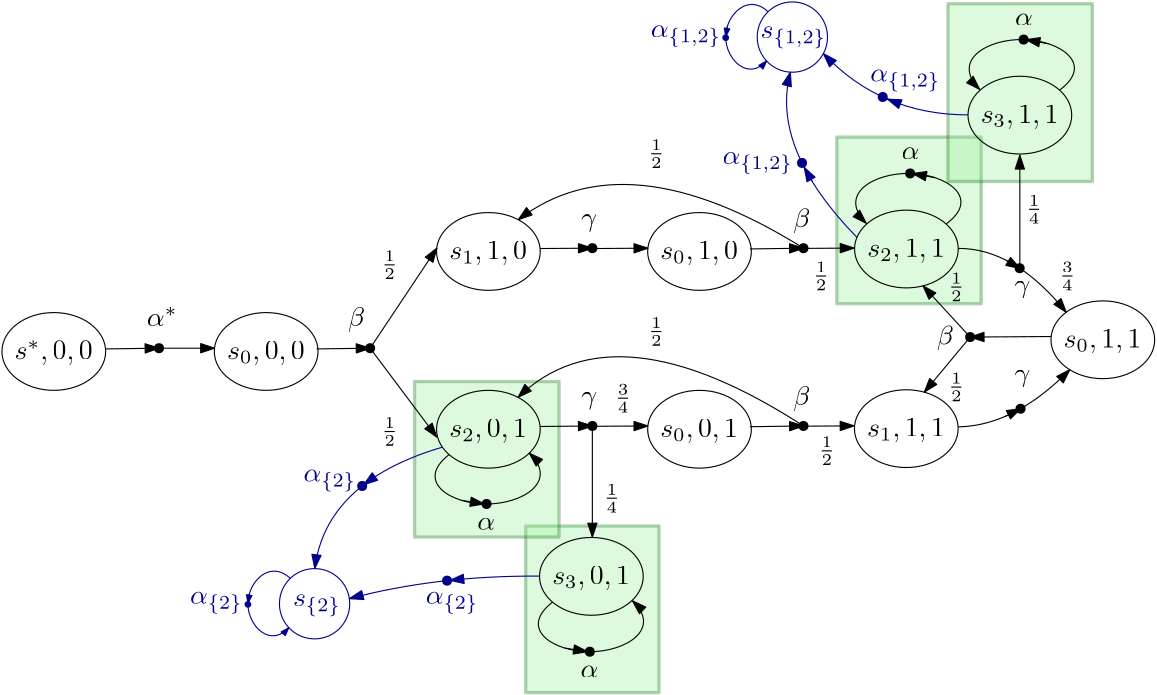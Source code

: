 <?xml version="1.0"?>
<!DOCTYPE ipe SYSTEM "ipe.dtd">
<ipe version="70206" creator="Ipe 7.2.6">
<info created="D:20180517144548" modified="D:20180517202923"/>
<ipestyle name="basic">
<symbol name="arrow/arc(spx)">
<path stroke="sym-stroke" fill="sym-stroke" pen="sym-pen">
0 0 m
-1 0.333 l
-1 -0.333 l
h
</path>
</symbol>
<symbol name="arrow/farc(spx)">
<path stroke="sym-stroke" fill="white" pen="sym-pen">
0 0 m
-1 0.333 l
-1 -0.333 l
h
</path>
</symbol>
<symbol name="arrow/ptarc(spx)">
<path stroke="sym-stroke" fill="sym-stroke" pen="sym-pen">
0 0 m
-1 0.333 l
-0.8 0 l
-1 -0.333 l
h
</path>
</symbol>
<symbol name="arrow/fptarc(spx)">
<path stroke="sym-stroke" fill="white" pen="sym-pen">
0 0 m
-1 0.333 l
-0.8 0 l
-1 -0.333 l
h
</path>
</symbol>
<symbol name="mark/circle(sx)" transformations="translations">
<path fill="sym-stroke">
0.6 0 0 0.6 0 0 e
0.4 0 0 0.4 0 0 e
</path>
</symbol>
<symbol name="mark/disk(sx)" transformations="translations">
<path fill="sym-stroke">
0.6 0 0 0.6 0 0 e
</path>
</symbol>
<symbol name="mark/fdisk(sfx)" transformations="translations">
<group>
<path fill="sym-fill">
0.5 0 0 0.5 0 0 e
</path>
<path fill="sym-stroke" fillrule="eofill">
0.6 0 0 0.6 0 0 e
0.4 0 0 0.4 0 0 e
</path>
</group>
</symbol>
<symbol name="mark/box(sx)" transformations="translations">
<path fill="sym-stroke" fillrule="eofill">
-0.6 -0.6 m
0.6 -0.6 l
0.6 0.6 l
-0.6 0.6 l
h
-0.4 -0.4 m
0.4 -0.4 l
0.4 0.4 l
-0.4 0.4 l
h
</path>
</symbol>
<symbol name="mark/square(sx)" transformations="translations">
<path fill="sym-stroke">
-0.6 -0.6 m
0.6 -0.6 l
0.6 0.6 l
-0.6 0.6 l
h
</path>
</symbol>
<symbol name="mark/fsquare(sfx)" transformations="translations">
<group>
<path fill="sym-fill">
-0.5 -0.5 m
0.5 -0.5 l
0.5 0.5 l
-0.5 0.5 l
h
</path>
<path fill="sym-stroke" fillrule="eofill">
-0.6 -0.6 m
0.6 -0.6 l
0.6 0.6 l
-0.6 0.6 l
h
-0.4 -0.4 m
0.4 -0.4 l
0.4 0.4 l
-0.4 0.4 l
h
</path>
</group>
</symbol>
<symbol name="mark/cross(sx)" transformations="translations">
<group>
<path fill="sym-stroke">
-0.43 -0.57 m
0.57 0.43 l
0.43 0.57 l
-0.57 -0.43 l
h
</path>
<path fill="sym-stroke">
-0.43 0.57 m
0.57 -0.43 l
0.43 -0.57 l
-0.57 0.43 l
h
</path>
</group>
</symbol>
<symbol name="arrow/fnormal(spx)">
<path stroke="sym-stroke" fill="white" pen="sym-pen">
0 0 m
-1 0.333 l
-1 -0.333 l
h
</path>
</symbol>
<symbol name="arrow/pointed(spx)">
<path stroke="sym-stroke" fill="sym-stroke" pen="sym-pen">
0 0 m
-1 0.333 l
-0.8 0 l
-1 -0.333 l
h
</path>
</symbol>
<symbol name="arrow/fpointed(spx)">
<path stroke="sym-stroke" fill="white" pen="sym-pen">
0 0 m
-1 0.333 l
-0.8 0 l
-1 -0.333 l
h
</path>
</symbol>
<symbol name="arrow/linear(spx)">
<path stroke="sym-stroke" pen="sym-pen">
-1 0.333 m
0 0 l
-1 -0.333 l
</path>
</symbol>
<symbol name="arrow/fdouble(spx)">
<path stroke="sym-stroke" fill="white" pen="sym-pen">
0 0 m
-1 0.333 l
-1 -0.333 l
h
-1 0 m
-2 0.333 l
-2 -0.333 l
h
</path>
</symbol>
<symbol name="arrow/double(spx)">
<path stroke="sym-stroke" fill="sym-stroke" pen="sym-pen">
0 0 m
-1 0.333 l
-1 -0.333 l
h
-1 0 m
-2 0.333 l
-2 -0.333 l
h
</path>
</symbol>
<pen name="heavier" value="0.8"/>
<pen name="fat" value="1.2"/>
<pen name="ultrafat" value="2"/>
<symbolsize name="large" value="5"/>
<symbolsize name="small" value="2"/>
<symbolsize name="tiny" value="1.1"/>
<arrowsize name="large" value="10"/>
<arrowsize name="small" value="5"/>
<arrowsize name="tiny" value="3"/>
<color name="red" value="1 0 0"/>
<color name="green" value="0 1 0"/>
<color name="blue" value="0 0 1"/>
<color name="yellow" value="1 1 0"/>
<color name="orange" value="1 0.647 0"/>
<color name="gold" value="1 0.843 0"/>
<color name="purple" value="0.627 0.125 0.941"/>
<color name="gray" value="0.745"/>
<color name="brown" value="0.647 0.165 0.165"/>
<color name="navy" value="0 0 0.502"/>
<color name="pink" value="1 0.753 0.796"/>
<color name="seagreen" value="0.18 0.545 0.341"/>
<color name="turquoise" value="0.251 0.878 0.816"/>
<color name="violet" value="0.933 0.51 0.933"/>
<color name="darkblue" value="0 0 0.545"/>
<color name="darkcyan" value="0 0.545 0.545"/>
<color name="darkgray" value="0.663"/>
<color name="darkgreen" value="0 0.392 0"/>
<color name="darkmagenta" value="0.545 0 0.545"/>
<color name="darkorange" value="1 0.549 0"/>
<color name="darkred" value="0.545 0 0"/>
<color name="lightblue" value="0.678 0.847 0.902"/>
<color name="lightcyan" value="0.878 1 1"/>
<color name="lightgray" value="0.827"/>
<color name="lightgreen" value="0.565 0.933 0.565"/>
<color name="lightyellow" value="1 1 0.878"/>
<dashstyle name="dashed" value="[4] 0"/>
<dashstyle name="dotted" value="[1 3] 0"/>
<dashstyle name="dash dotted" value="[4 2 1 2] 0"/>
<dashstyle name="dash dot dotted" value="[4 2 1 2 1 2] 0"/>
<textsize name="large" value="\large"/>
<textsize name="Large" value="\Large"/>
<textsize name="LARGE" value="\LARGE"/>
<textsize name="huge" value="\huge"/>
<textsize name="Huge" value="\Huge"/>
<textsize name="small" value="\small"/>
<textsize name="footnote" value="\footnotesize"/>
<textsize name="tiny" value="\tiny"/>
<textstyle name="center" begin="\begin{center}" end="\end{center}"/>
<textstyle name="itemize" begin="\begin{itemize}" end="\end{itemize}"/>
<textstyle name="item" begin="\begin{itemize}\item{}" end="\end{itemize}"/>
<gridsize name="4 pts" value="4"/>
<gridsize name="8 pts (~3 mm)" value="8"/>
<gridsize name="16 pts (~6 mm)" value="16"/>
<gridsize name="32 pts (~12 mm)" value="32"/>
<gridsize name="10 pts (~3.5 mm)" value="10"/>
<gridsize name="20 pts (~7 mm)" value="20"/>
<gridsize name="14 pts (~5 mm)" value="14"/>
<gridsize name="28 pts (~10 mm)" value="28"/>
<gridsize name="56 pts (~20 mm)" value="56"/>
<anglesize name="90 deg" value="90"/>
<anglesize name="60 deg" value="60"/>
<anglesize name="45 deg" value="45"/>
<anglesize name="30 deg" value="30"/>
<anglesize name="22.5 deg" value="22.5"/>
<opacity name="10%" value="0.1"/>
<opacity name="30%" value="0.3"/>
<opacity name="50%" value="0.5"/>
<opacity name="75%" value="0.75"/>
<tiling name="falling" angle="-60" step="4" width="1"/>
<tiling name="rising" angle="30" step="4" width="1"/>
</ipestyle>
<page>
<layer name="alpha"/>
<layer name="BSCCs"/>
<view layers="alpha BSCCs" active="BSCCs"/>
<path layer="BSCCs" matrix="1 0 0 1 0 -32" stroke="darkgreen" fill="lightgreen" pen="fat" opacity="30%">
192 656 m
192 596 l
240 596 l
240 656 l
h
</path>
<path matrix="1 0 0 1 0 -32" stroke="darkgreen" fill="lightgreen" pen="fat" opacity="30%">
152 708 m
152 652 l
204 652 l
204 708 l
h
</path>
<path stroke="darkgreen" fill="lightgreen" pen="fat" opacity="30%">
304 764 m
304 704 l
356 704 l
356 764 l
h
</path>
<path stroke="darkgreen" fill="lightgreen" pen="fat" opacity="30%">
396 748 m
396 812 l
344 812 l
344 748 l
h
</path>
<text layer="alpha" matrix="1 0 0 1 -40 -84" transformations="translations" pos="48 768" stroke="black" type="label" width="28.068" height="6.867" depth="1.93" valign="baseline" style="math">s^*, 0, 0</text>
<path matrix="1.16667 0 0 0.875 -47.8822 14.8223" stroke="black">
16 0 0 16 60 768 e
</path>
<path matrix="1 0 0 1 0 -84" stroke="black" arrow="normal/small">
40.7447 771.735 m
60 772 l
</path>
<use matrix="1 0 0 1 0 -84" name="mark/disk(sx)" pos="60 772" size="normal" stroke="black"/>
<text matrix="1 0 0 1 -0.38852 -80" transformations="translations" pos="56 776" stroke="black" type="label" width="10.99" height="6.86" depth="0" valign="baseline" style="math">\alpha^*</text>
<path matrix="1 0 0 1 0 -84" stroke="black" arrow="normal/small">
60 772 m
80 772 l
</path>
<text matrix="1 0 0 1 36.4543 -84" transformations="translations" pos="48 768" stroke="black" type="label" width="27.958" height="6.428" depth="1.93" valign="baseline" style="math">s_0, 0, 0</text>
<path matrix="1.16667 0 0 0.875 28.5721 14.8223" stroke="black">
16 0 0 16 60 768 e
</path>
<path matrix="1 0 0 1 76 -84" stroke="black" arrow="normal/small">
40.7447 771.735 m
60 772 l
</path>
<text matrix="1 0 0 1 72 -80" transformations="translations" pos="56 776" stroke="black" type="label" width="6.161" height="6.926" depth="1.93" valign="baseline" style="math">\beta</text>
<use matrix="1 0 0 1 0 -32" name="mark/disk(sx)" pos="136 720" size="normal" stroke="black"/>
<text matrix="1 0 0 1 116.454 -48" transformations="translations" pos="48 768" stroke="black" type="label" width="27.958" height="6.428" depth="1.93" valign="baseline" style="math">s_1, 1, 0</text>
<path matrix="1.16667 0 0 0.875 108.572 50.8223" stroke="black">
16 0 0 16 60 768 e
</path>
<path matrix="1 0 0 1 0 -32" stroke="black" arrow="normal/small">
136 720 m
160 756 l
</path>
<path matrix="1 0 0 1 0 -32" stroke="black" arrow="normal/small">
136 720 m
160 688 l
</path>
<text matrix="1 0 0 1 116.454 -112" transformations="translations" pos="48 768" stroke="black" type="label" width="27.958" height="6.428" depth="1.93" valign="baseline" style="math">s_2, 0, 1</text>
<path matrix="1.16667 0 0 0.875 108.572 -13.1777" stroke="black">
16 0 0 16 60 768 e
</path>
<text matrix="1 0 0 1 -4 -28" transformations="translations" pos="144 744" stroke="black" type="label" width="6.044" height="7.116" depth="3.12" valign="baseline" size="footnote" style="math">\frac{1}{2}</text>
<text matrix="1 0 0 1 -4 -88" transformations="translations" pos="144 744" stroke="black" type="label" width="6.044" height="7.116" depth="3.12" valign="baseline" size="footnote" style="math">\frac{1}{2}</text>
<path matrix="1 0 0 1 0 -32" stroke="black" arrow="normal/small">
197.185 755.883 m
216 756 l
</path>
<path matrix="1 0 0 1 0 -32" stroke="black" arrow="normal/small">
197.192 691.812 m
216 692 l
</path>
<use matrix="1 0 0 1 0 -32" name="mark/disk(sx)" pos="216 756" size="normal" stroke="black"/>
<use matrix="1 0 0 1 0 -32" name="mark/disk(sx)" pos="216 692" size="normal" stroke="black"/>
<text matrix="1 0 0 1 0 -32" transformations="translations" pos="212 764" stroke="black" type="label" width="5.711" height="4.297" depth="1.93" valign="baseline" style="math">\gamma</text>
<text matrix="1 0 0 1 0 -96" transformations="translations" pos="212 764" stroke="black" type="label" width="5.711" height="4.297" depth="1.93" valign="baseline" style="math">\gamma</text>
<path matrix="1 0 0 1 20 -32" stroke="black" arrow="normal/small">
197.185 755.883 m
216 756 l
</path>
<path matrix="1 0 0 1 20 -96" stroke="black" arrow="normal/small">
197.185 755.883 m
216 756 l
</path>
<text matrix="1 0 0 1 192.454 -48" transformations="translations" pos="48 768" stroke="black" type="label" width="27.958" height="6.428" depth="1.93" valign="baseline" style="math">s_0, 1, 0</text>
<path matrix="1.16667 0 0 0.875 184.572 50.8223" stroke="black">
16 0 0 16 60 768 e
</path>
<text matrix="1 0 0 1 192.454 -112" transformations="translations" pos="48 768" stroke="black" type="label" width="27.958" height="6.428" depth="1.93" valign="baseline" style="math">s_0, 0, 1</text>
<path matrix="1.16667 0 0 0.875 184.572 -13.1777" stroke="black">
16 0 0 16 60 768 e
</path>
<path matrix="1 0 0 1 0 -32" stroke="black" arrow="normal/small">
216 692 m
216 652 l
</path>
<text matrix="1 0 0 1 153.526 -164.963" transformations="translations" pos="48 768" stroke="black" type="label" width="27.958" height="6.428" depth="1.93" valign="baseline" style="math">s_3, 0, 1</text>
<path matrix="1.16667 0 0 0.875 145.644 -66.1407" stroke="black">
16 0 0 16 60 768 e
</path>
<path matrix="1 0 0 1 0 -32" stroke="black" arrow="normal/small">
164.414 681.698 m
152 672
177.817 655.825
204 672
193.298 682.219 c
</path>
<use matrix="1 0 0 1 0 -32" name="mark/disk(sx)" pos="177.909 663.912" size="normal" stroke="black"/>
<path matrix="1 0 0 1 0 -32" stroke="black" arrow="normal/small">
168.858 665.237 m
177.074 663.924 l
</path>
<text matrix="1 0 0 1 -1.46167 -33.3692" transformations="translations" pos="176 656" stroke="black" type="label" width="6.41" height="4.289" depth="0" valign="baseline" style="math">\alpha</text>
<path matrix="1 0 0 1 37.1713 -85.178" stroke="black" arrow="normal/small">
164.414 681.698 m
152 672
177.817 655.825
204 672
193.298 682.219 c
</path>
<use matrix="1 0 0 1 37.1713 -85.178" name="mark/disk(sx)" pos="177.909 663.912" size="normal" stroke="black"/>
<path matrix="1 0 0 1 37.1713 -85.178" stroke="black" arrow="normal/small">
168.858 665.237 m
177.074 663.924 l
</path>
<text matrix="1 0 0 1 35.7097 -86.5472" transformations="translations" pos="176 656" stroke="black" type="label" width="6.41" height="4.289" depth="0" valign="baseline" style="math">\alpha</text>
<text matrix="1 0 0 1 0 -32" transformations="translations" pos="224 700" stroke="black" type="label" width="6.044" height="7.116" depth="3.12" valign="baseline" size="footnote" style="math">\frac{3}{4}</text>
<text matrix="1 0 0 1 -4 -32" transformations="translations" pos="224 664" stroke="black" type="label" width="6.044" height="7.116" depth="3.12" valign="baseline" size="footnote" style="math">\frac{1}{4}</text>
<path matrix="1 0 0 1 232 -48" stroke="black" arrow="normal/small">
40.7447 771.735 m
60 772 l
</path>
<text matrix="1 0 0 1 232.29 -44.4375" transformations="translations" pos="56 776" stroke="black" type="label" width="6.161" height="6.926" depth="1.93" valign="baseline" style="math">\beta</text>
<use matrix="1 0 0 1 156 4" name="mark/disk(sx)" pos="136 720" size="normal" stroke="black"/>
<path matrix="1 0 0 1 232 -112" stroke="black" arrow="normal/small">
40.7447 771.735 m
60 772 l
</path>
<text matrix="1 0 0 1 232.29 -108.438" transformations="translations" pos="56 776" stroke="black" type="label" width="6.161" height="6.926" depth="1.93" valign="baseline" style="math">\beta</text>
<use matrix="1 0 0 1 156 -60" name="mark/disk(sx)" pos="136 720" size="normal" stroke="black"/>
<path matrix="1 0 0 1 0 -32" stroke="black" arrow="normal/small">
292 756 m
228 796
189.343 766.257 c
</path>
<path matrix="1 0 0 1 0 -32" stroke="black" arrow="normal/small">
292 692 m
224 736
189.256 702.303 c
</path>
<text matrix="1 0 0 1 92 12" transformations="translations" pos="144 744" stroke="black" type="label" width="6.044" height="7.116" depth="3.12" valign="baseline" size="footnote" style="math">\frac{1}{2}</text>
<text matrix="1 0 0 1 92 -52" transformations="translations" pos="144 744" stroke="black" type="label" width="6.044" height="7.116" depth="3.12" valign="baseline" size="footnote" style="math">\frac{1}{2}</text>
<path matrix="1 0 0 1 94.227 -31.961" stroke="black" arrow="normal/small">
197.185 755.883 m
216 756 l
</path>
<path matrix="1 0 0 1 94.227 -95.961" stroke="black" arrow="normal/small">
197.185 755.883 m
216 756 l
</path>
<text matrix="1 0 0 1 266.94 -47.12" transformations="translations" pos="48 768" stroke="black" type="label" width="27.958" height="6.428" depth="1.93" valign="baseline" style="math">s_2, 1, 1</text>
<path matrix="1.16667 0 0 0.875 259.058 51.7023" stroke="black">
16 0 0 16 60 768 e
</path>
<path matrix="-0.999715 0.0238835 -0.0238835 -0.999715 524.124 1410.38" stroke="black" arrow="normal/small">
164.414 681.698 m
152 672
177.817 655.825
204 672
193.298 682.219 c
</path>
<use matrix="-0.999715 0.0238835 -0.0238835 -0.999715 524.124 1410.38" name="mark/disk(sx)" pos="177.909 663.912" size="normal" stroke="black"/>
<path matrix="-0.999715 0.0238835 -0.0238835 -0.999715 524.124 1410.38" stroke="black" arrow="normal/small">
168.858 665.237 m
177.074 663.924 l
</path>
<text matrix="-0.999715 0.0238835 -0.0238835 -0.999715 518.913 1407.59" transformations="translations" pos="176 656" stroke="black" type="label" width="6.41" height="4.289" depth="0" valign="baseline" style="math">\alpha</text>
<text matrix="1 0 0 1 266.901 -111.784" transformations="translations" pos="48 768" stroke="black" type="label" width="27.958" height="6.428" depth="1.93" valign="baseline" style="math">s_1, 1, 1</text>
<path matrix="1.16667 0 0 0.875 259.019 -12.962" stroke="black">
16 0 0 16 60 768 e
</path>
<text matrix="1 0 0 1 337.648 -79.793" transformations="translations" pos="48 768" stroke="black" type="label" width="27.958" height="6.428" depth="1.93" valign="baseline" style="math">s_0, 1, 1</text>
<path matrix="1.16667 0 0 0.875 329.766 19.0293" stroke="black">
16 0 0 16 60 768 e
</path>
<path matrix="1 0 0 1 0 -32" stroke="black" arrow="normal/small">
347.723 755.926 m
368 756
386.577 732.937 c
</path>
<path matrix="1 0 0 1 0 -32" stroke="black" arrow="normal/small">
347.667 691.68 m
368 692
387.857 712.249 c
</path>
<use matrix="1 0 0 1 0 -32" name="mark/disk(sx)" pos="370.149 698.207" size="normal" stroke="black"/>
<use matrix="1 0 0 1 0 -32" name="mark/disk(sx)" pos="369.838 748.794" size="normal" stroke="black"/>
<path matrix="1 0 0 1 0 -32" stroke="black" arrow="normal/small">
365.015 751.626 m
369.995 748.69 l
</path>
<path matrix="1 0 0 1 0 -32" stroke="black" arrow="normal/small">
364.306 695.312 m
370.249 698.264 l
</path>
<text matrix="1 0 0 1 156 -56" transformations="translations" pos="212 764" stroke="black" type="label" width="5.711" height="4.297" depth="1.93" valign="baseline" style="math">\gamma</text>
<text matrix="1 0 0 1 156 -88" transformations="translations" pos="212 764" stroke="black" type="label" width="5.711" height="4.297" depth="1.93" valign="baseline" style="math">\gamma</text>
<path matrix="1 0 0 1 0 -32" stroke="black" arrow="normal/small">
381.165 724.208 m
352 724 l
</path>
<use matrix="1 0 0 1 0 -32" name="mark/disk(sx)" pos="352 724" size="normal" stroke="black"/>
<path matrix="1 0 0 1 0 -32" stroke="black" arrow="normal/small">
352 724 m
335.039 742.44 l
</path>
<path matrix="1 0 0 1 0 -32" stroke="black" arrow="normal/small">
352 724 m
335.503 704.166 l
</path>
<text matrix="1 0 0 1 284 -86.6772" transformations="translations" pos="56 776" stroke="black" type="label" width="6.161" height="6.926" depth="1.93" valign="baseline" style="math">\beta</text>
<text matrix="1 0 0 1 200 -36" transformations="translations" pos="144 744" stroke="black" type="label" width="6.044" height="7.116" depth="3.12" valign="baseline" size="footnote" style="math">\frac{1}{2}</text>
<text matrix="1 0 0 1 200 -72" transformations="translations" pos="144 744" stroke="black" type="label" width="6.044" height="7.116" depth="3.12" valign="baseline" size="footnote" style="math">\frac{1}{2}</text>
<path matrix="1 0 0 1 153.891 65.4805" stroke="black" rarrow="normal/small">
216 692 m
216 652 l
</path>
<text matrix="1 0 0 1 307.783 1.08077" transformations="translations" pos="48 768" stroke="black" type="label" width="27.958" height="6.428" depth="1.93" valign="baseline" style="math">s_3, 1, 1</text>
<path matrix="1.16667 0 0 0.875 299.901 99.9031" stroke="black">
16 0 0 16 60 768 e
</path>
<path matrix="-0.999715 0.0238835 -0.0238835 -0.999715 564.967 1458.58" stroke="black" arrow="normal/small">
164.414 681.698 m
152 672
177.817 655.825
204 672
193.298 682.219 c
</path>
<use matrix="-0.999715 0.0238835 -0.0238835 -0.999715 564.967 1458.58" name="mark/disk(sx)" pos="177.909 663.912" size="normal" stroke="black"/>
<path matrix="-0.999715 0.0238835 -0.0238835 -0.999715 564.967 1458.58" stroke="black" arrow="normal/small">
168.858 665.237 m
177.074 663.924 l
</path>
<text matrix="-0.999715 0.0238835 -0.0238835 -0.999715 559.756 1455.79" transformations="translations" pos="176 656" stroke="black" type="label" width="6.41" height="4.289" depth="0" valign="baseline" style="math">\alpha</text>
<text layer="BSCCs" matrix="1 0 0 1 148 72" transformations="translations" pos="224 664" stroke="black" type="label" width="6.044" height="7.116" depth="3.12" valign="baseline" size="footnote" style="math">\frac{1}{4}</text>
<text matrix="1 0 0 1 160 12" transformations="translations" pos="224 700" stroke="black" type="label" width="6.044" height="7.116" depth="3.12" valign="baseline" size="footnote" style="math">\frac{3}{4}</text>
<text matrix="1 0 0 1 -3.46697 -0.436472" transformations="translations" pos="280 800" stroke="darkblue" type="label" width="23.641" height="4.292" depth="3.54" valign="baseline" style="math">s_{\{1, 2\}}</text>
<path stroke="darkblue">
12.6491 0 0 12.6491 288 800 e
</path>
<path stroke="darkblue" arrow="normal/tiny">
279.242 809.126 m
272 816
256 800
272 784
278.724 791.4 c
</path>
<path stroke="darkblue" arrow="normal/small">
311.243 727.883 m
280 760
287.299 787.37 c
</path>
<use name="mark/disk(sx)" pos="291.482 754.697" size="normal" stroke="darkblue"/>
<path stroke="darkblue" arrow="normal/small">
351.235 771.988 m
320 772
299.168 794.06 c
</path>
<use name="mark/disk(sx)" pos="320.532 778.431" size="normal" stroke="darkblue"/>
<path stroke="darkblue" arrow="normal/small">
295.098 748.108 m
292.273 753.091 l
</path>
<path stroke="darkblue" arrow="normal/small">
326.326 776.065 m
322.204 777.682 l
</path>
<text matrix="1 0 0 1 -21.1465 -1.67302" transformations="translations" pos="284 756" stroke="darkblue" type="label" width="25.344" height="4.292" depth="3.54" valign="baseline" style="math">\alpha_{\{1, 2\}}</text>
<text matrix="1 0 0 1 32 28" transformations="translations" pos="284 756" stroke="darkblue" type="label" width="25.344" height="4.292" depth="3.54" valign="baseline" style="math">\alpha_{\{1, 2\}}</text>
<path stroke="darkblue" arrow="normal/tiny">
264.59 803.816 m
264.001 800.133 l
</path>
<use name="mark/disk(sx)" pos="264.002 799.77" size="small" stroke="darkblue"/>
<text matrix="1 0 0 1 -18.9463 -0.025366" transformations="translations" pos="256 800" stroke="darkblue" type="label" width="25.344" height="4.292" depth="3.54" valign="baseline" style="math">\alpha_{\{1, 2\}}</text>
<text matrix="1 0 0 1 -171.813 -204.923" transformations="translations" pos="280 800" stroke="darkblue" type="label" width="17.303" height="4.292" depth="3.54" valign="baseline" style="math">s_{\{2\}}</text>
<path matrix="1 0 0 1 -172 -204" stroke="darkblue">
12.6491 0 0 12.6491 288 800 e
</path>
<path matrix="1 0 0 1 -172 -204" stroke="darkblue" arrow="normal/tiny">
279.242 809.126 m
272 816
256 800
272 784
278.724 791.4 c
</path>
<path matrix="1 0 0 1 -172 -204" stroke="darkblue" arrow="normal/tiny">
264.59 803.816 m
264.001 800.133 l
</path>
<use matrix="1 0 0 1 -172 -204" name="mark/disk(sx)" pos="264.002 799.77" size="small" stroke="darkblue"/>
<text matrix="1 0 0 1 -184.853 -203.964" transformations="translations" pos="256 800" stroke="darkblue" type="label" width="19.006" height="4.292" depth="3.54" valign="baseline" style="math">\alpha_{\{2\}}</text>
<path stroke="darkblue" arrow="normal/small">
162.005 652.372 m
120 640
116.072 608.649 c
</path>
<path stroke="darkblue" arrow="normal/small">
196.978 605.95 m
159.746 606.188
128.515 597.834 c
</path>
<path stroke="darkblue" arrow="normal/small">
135.691 640.307 m
133.698 638.834 l
</path>
<path stroke="darkblue" arrow="normal/small">
166.111 604.571 m
164.721 604.428 l
</path>
<use name="mark/disk(sx)" pos="133.143 638.399" size="normal" stroke="darkblue"/>
<use name="mark/disk(sx)" pos="163.688 604.318" size="normal" stroke="darkblue"/>
<text matrix="1 0 0 1 -100 -204" transformations="translations" pos="256 800" stroke="darkblue" type="label" width="19.006" height="4.292" depth="3.54" valign="baseline" style="math">\alpha_{\{2\}}</text>
<text matrix="1 0 0 1 -144 -160" transformations="translations" pos="256 800" stroke="darkblue" type="label" width="19.006" height="4.292" depth="3.54" valign="baseline" style="math">\alpha_{\{2\}}</text>
<text matrix="1 0 0 1 153.379 -94.9536" transformations="translations" pos="144 744" stroke="black" type="label" width="6.044" height="7.116" depth="3.12" valign="baseline" size="footnote" style="math">\frac{1}{2}</text>
<text matrix="1 0 0 1 151.311 -32.0131" transformations="translations" pos="144 744" stroke="black" type="label" width="6.044" height="7.116" depth="3.12" valign="baseline" size="footnote" style="math">\frac{1}{2}</text>
</page>
</ipe>
